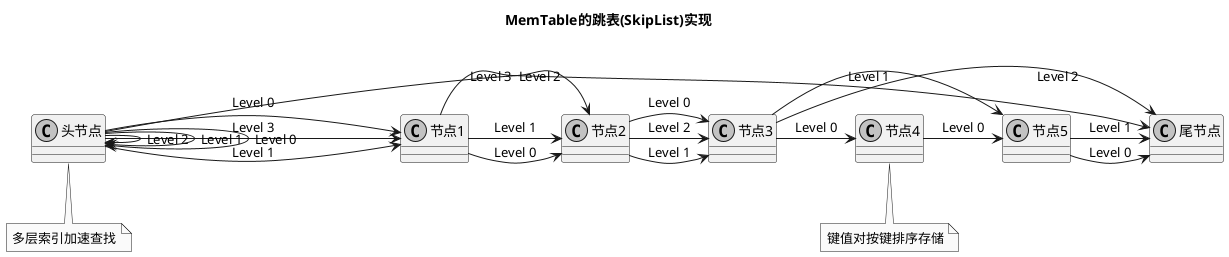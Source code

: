 @startuml
skinparam monochrome true
skinparam shadowing false

title MemTable的跳表(SkipList)实现

class "头节点" as Head
class "节点1" as N1
class "节点2" as N2
class "节点3" as N3
class "节点4" as N4
class "节点5" as N5
class "尾节点" as Tail

Head -right-> N1 : Level 3
N1 -right-> Tail : Level 3

Head -down-> Head : Level 2
Head -right-> N2 : Level 2
N2 -right-> N3 : Level 2
N3 -right-> Tail : Level 2

Head -down-> Head : Level 1
Head -right-> N1 : Level 1
N1 -right-> N2 : Level 1
N2 -right-> N3 : Level 1
N3 -right-> N5 : Level 1
N5 -right-> Tail : Level 1

Head -down-> Head : Level 0
Head -right-> N1 : Level 0
N1 -right-> N2 : Level 0
N2 -right-> N3 : Level 0
N3 -right-> N4 : Level 0
N4 -right-> N5 : Level 0
N5 -right-> Tail : Level 0

note bottom of N4 : 键值对按键排序存储
note bottom of Head : 多层索引加速查找
@enduml 